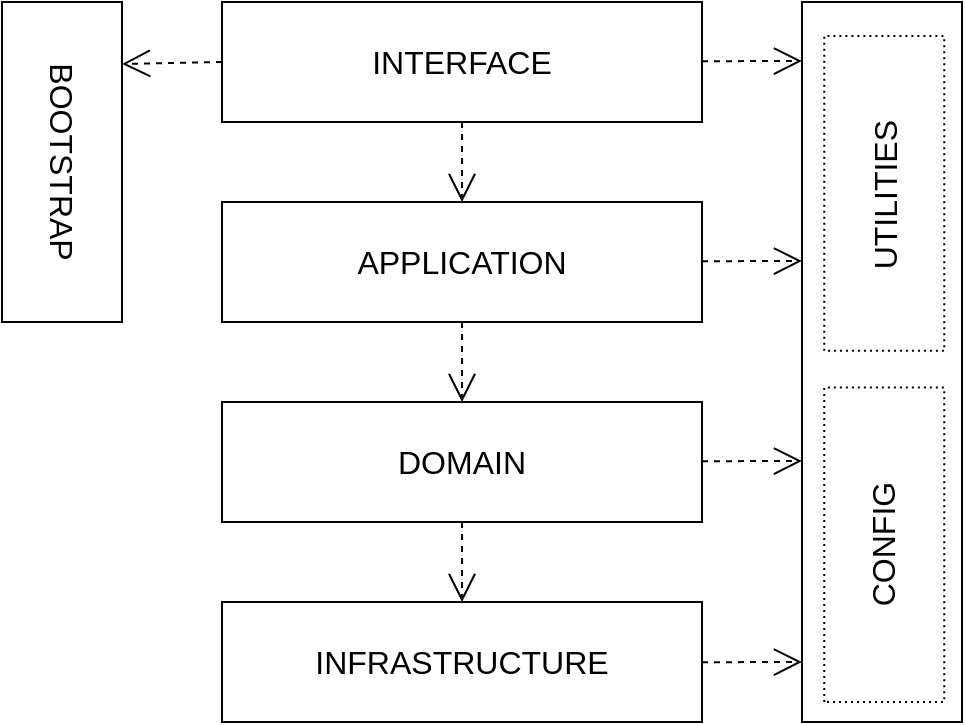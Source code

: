 <mxfile version="12.9.9" type="device"><diagram id="HttVsbPpxFoMb2lnnBe2" name="Page-1"><mxGraphModel dx="1422" dy="862" grid="1" gridSize="10" guides="1" tooltips="1" connect="1" arrows="1" fold="1" page="1" pageScale="1" pageWidth="827" pageHeight="1169" math="0" shadow="0"><root><mxCell id="0"/><mxCell id="1" parent="0"/><mxCell id="QnAC2r_kMCpYrOZWbmPl-6" value="" style="rounded=0;whiteSpace=wrap;html=1;" vertex="1" parent="1"><mxGeometry x="440" y="40" width="80" height="360" as="geometry"/></mxCell><mxCell id="JrkFrrHBHreQZLjaTKcQ-1" value="INTERFACE" style="rounded=0;whiteSpace=wrap;html=1;fontStyle=0;fontSize=16;" parent="1" vertex="1"><mxGeometry x="150" y="40" width="240" height="60" as="geometry"/></mxCell><mxCell id="JrkFrrHBHreQZLjaTKcQ-2" value="APPLICATION" style="rounded=0;whiteSpace=wrap;html=1;fontStyle=0;fontSize=16;" parent="1" vertex="1"><mxGeometry x="150" y="140" width="240" height="60" as="geometry"/></mxCell><mxCell id="JrkFrrHBHreQZLjaTKcQ-3" value="DOMAIN" style="rounded=0;whiteSpace=wrap;html=1;fontStyle=0;fontSize=16;" parent="1" vertex="1"><mxGeometry x="150" y="240" width="240" height="60" as="geometry"/></mxCell><mxCell id="JrkFrrHBHreQZLjaTKcQ-4" value="INFRASTRUCTURE" style="rounded=0;whiteSpace=wrap;html=1;fontStyle=0;fontSize=16;" parent="1" vertex="1"><mxGeometry x="150" y="340" width="240" height="60" as="geometry"/></mxCell><mxCell id="DYOr6vl9aTB-qGhBDH4q-5" value="Use" style="endArrow=open;endSize=12;dashed=1;html=1;fontSize=14;exitX=0.5;exitY=1;exitDx=0;exitDy=0;entryX=0.5;entryY=0;entryDx=0;entryDy=0;noLabel=1;fontColor=none;" parent="1" source="JrkFrrHBHreQZLjaTKcQ-1" target="JrkFrrHBHreQZLjaTKcQ-2" edge="1"><mxGeometry width="160" relative="1" as="geometry"><mxPoint x="270" y="140" as="sourcePoint"/><mxPoint x="700" y="150" as="targetPoint"/></mxGeometry></mxCell><mxCell id="DYOr6vl9aTB-qGhBDH4q-6" value="Use" style="endArrow=open;endSize=12;dashed=1;html=1;fontSize=14;exitX=0.5;exitY=1;exitDx=0;exitDy=0;entryX=0.5;entryY=0;entryDx=0;entryDy=0;noLabel=1;fontColor=none;" parent="1" source="JrkFrrHBHreQZLjaTKcQ-2" target="JrkFrrHBHreQZLjaTKcQ-3" edge="1"><mxGeometry width="160" relative="1" as="geometry"><mxPoint x="280" y="110" as="sourcePoint"/><mxPoint x="280" y="170" as="targetPoint"/></mxGeometry></mxCell><mxCell id="DYOr6vl9aTB-qGhBDH4q-7" value="Use" style="endArrow=open;endSize=12;dashed=1;html=1;fontSize=14;exitX=0.5;exitY=1;exitDx=0;exitDy=0;entryX=0.5;entryY=0;entryDx=0;entryDy=0;noLabel=1;fontColor=none;" parent="1" source="JrkFrrHBHreQZLjaTKcQ-3" target="JrkFrrHBHreQZLjaTKcQ-4" edge="1"><mxGeometry width="160" relative="1" as="geometry"><mxPoint x="280" y="270" as="sourcePoint"/><mxPoint x="280" y="330" as="targetPoint"/></mxGeometry></mxCell><mxCell id="QnAC2r_kMCpYrOZWbmPl-1" value="BOOTSTRAP" style="rounded=0;whiteSpace=wrap;html=1;fontStyle=0;fontSize=16;rotation=90;" vertex="1" parent="1"><mxGeometry x="-10" y="90" width="160" height="60" as="geometry"/></mxCell><mxCell id="QnAC2r_kMCpYrOZWbmPl-7" value="UTILITIES" style="rounded=0;whiteSpace=wrap;html=1;fontStyle=0;fontSize=16;rotation=270;dashed=1;dashPattern=1 2;" vertex="1" parent="1"><mxGeometry x="402.42" y="105.7" width="157.42" height="60" as="geometry"/></mxCell><mxCell id="QnAC2r_kMCpYrOZWbmPl-8" value="CONFIG" style="rounded=0;whiteSpace=wrap;html=1;fontStyle=0;fontSize=16;rotation=270;dashed=1;dashPattern=1 2;" vertex="1" parent="1"><mxGeometry x="402.53" y="281.4" width="157.19" height="60" as="geometry"/></mxCell><mxCell id="QnAC2r_kMCpYrOZWbmPl-10" value="Use" style="endArrow=open;endSize=12;dashed=1;html=1;fontSize=14;exitX=1;exitY=0.5;exitDx=0;exitDy=0;noLabel=1;fontColor=none;entryX=0;entryY=0.065;entryDx=0;entryDy=0;entryPerimeter=0;" edge="1" parent="1"><mxGeometry width="160" relative="1" as="geometry"><mxPoint x="390" y="69.6" as="sourcePoint"/><mxPoint x="440" y="69.5" as="targetPoint"/></mxGeometry></mxCell><mxCell id="QnAC2r_kMCpYrOZWbmPl-11" value="Use" style="endArrow=open;endSize=12;dashed=1;html=1;fontSize=14;exitX=1;exitY=0.5;exitDx=0;exitDy=0;noLabel=1;fontColor=none;entryX=0;entryY=0.065;entryDx=0;entryDy=0;entryPerimeter=0;" edge="1" parent="1"><mxGeometry width="160" relative="1" as="geometry"><mxPoint x="390" y="169.6" as="sourcePoint"/><mxPoint x="440" y="169.5" as="targetPoint"/></mxGeometry></mxCell><mxCell id="QnAC2r_kMCpYrOZWbmPl-12" value="Use" style="endArrow=open;endSize=12;dashed=1;html=1;fontSize=14;exitX=1;exitY=0.5;exitDx=0;exitDy=0;noLabel=1;fontColor=none;entryX=0;entryY=0.065;entryDx=0;entryDy=0;entryPerimeter=0;" edge="1" parent="1"><mxGeometry width="160" relative="1" as="geometry"><mxPoint x="390" y="269.6" as="sourcePoint"/><mxPoint x="440" y="269.5" as="targetPoint"/></mxGeometry></mxCell><mxCell id="QnAC2r_kMCpYrOZWbmPl-13" value="Use" style="endArrow=open;endSize=12;dashed=1;html=1;fontSize=14;exitX=1;exitY=0.5;exitDx=0;exitDy=0;noLabel=1;fontColor=none;entryX=0;entryY=0.065;entryDx=0;entryDy=0;entryPerimeter=0;" edge="1" parent="1"><mxGeometry width="160" relative="1" as="geometry"><mxPoint x="390" y="370.1" as="sourcePoint"/><mxPoint x="440" y="370" as="targetPoint"/></mxGeometry></mxCell><mxCell id="QnAC2r_kMCpYrOZWbmPl-14" value="Use" style="endArrow=open;endSize=12;dashed=1;html=1;fontSize=14;noLabel=1;fontColor=none;" edge="1" parent="1"><mxGeometry width="160" relative="1" as="geometry"><mxPoint x="150" y="70" as="sourcePoint"/><mxPoint x="100" y="71" as="targetPoint"/></mxGeometry></mxCell></root></mxGraphModel></diagram></mxfile>